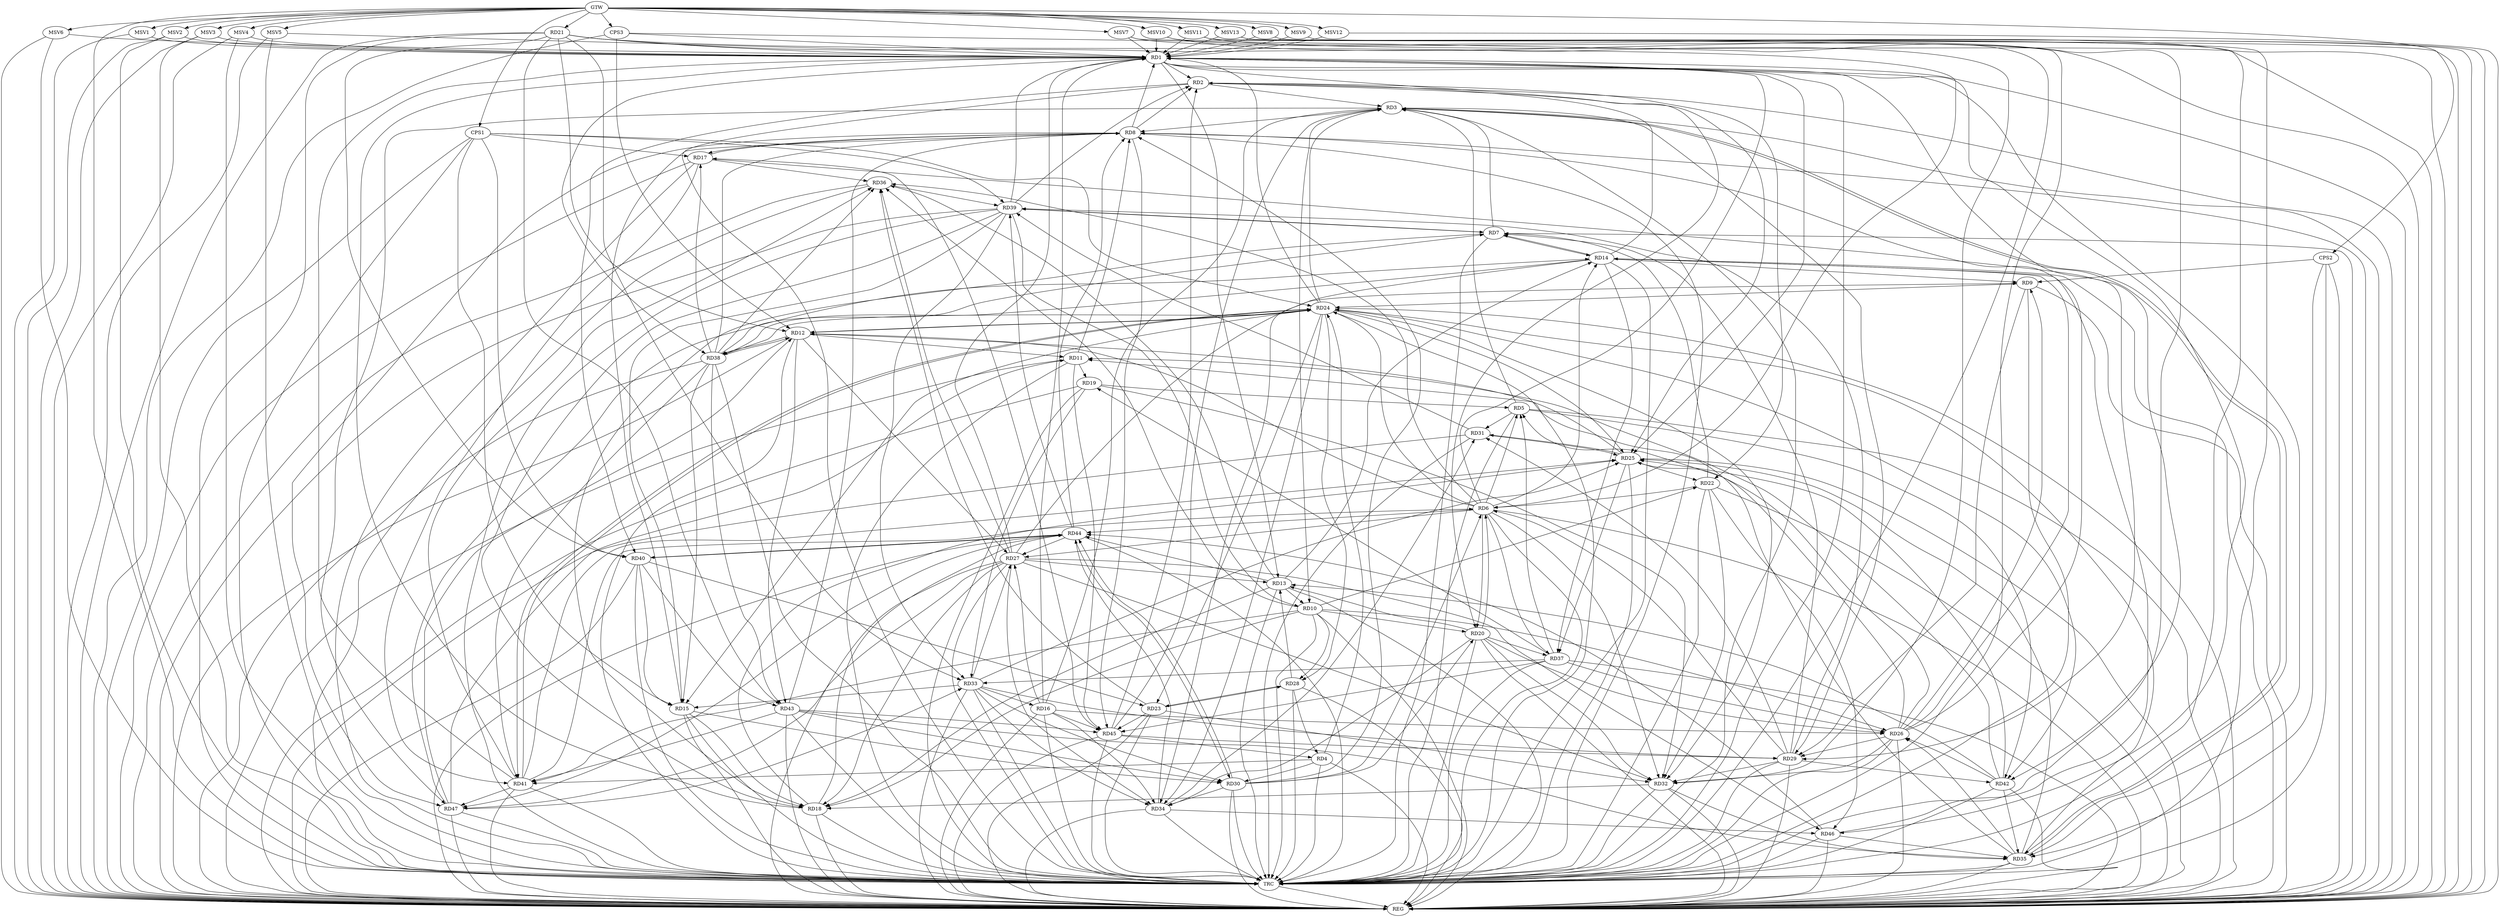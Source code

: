 strict digraph G {
  RD1 [ label="RD1" ];
  RD2 [ label="RD2" ];
  RD3 [ label="RD3" ];
  RD4 [ label="RD4" ];
  RD5 [ label="RD5" ];
  RD6 [ label="RD6" ];
  RD7 [ label="RD7" ];
  RD8 [ label="RD8" ];
  RD9 [ label="RD9" ];
  RD10 [ label="RD10" ];
  RD11 [ label="RD11" ];
  RD12 [ label="RD12" ];
  RD13 [ label="RD13" ];
  RD14 [ label="RD14" ];
  RD15 [ label="RD15" ];
  RD16 [ label="RD16" ];
  RD17 [ label="RD17" ];
  RD18 [ label="RD18" ];
  RD19 [ label="RD19" ];
  RD20 [ label="RD20" ];
  RD21 [ label="RD21" ];
  RD22 [ label="RD22" ];
  RD23 [ label="RD23" ];
  RD24 [ label="RD24" ];
  RD25 [ label="RD25" ];
  RD26 [ label="RD26" ];
  RD27 [ label="RD27" ];
  RD28 [ label="RD28" ];
  RD29 [ label="RD29" ];
  RD30 [ label="RD30" ];
  RD31 [ label="RD31" ];
  RD32 [ label="RD32" ];
  RD33 [ label="RD33" ];
  RD34 [ label="RD34" ];
  RD35 [ label="RD35" ];
  RD36 [ label="RD36" ];
  RD37 [ label="RD37" ];
  RD38 [ label="RD38" ];
  RD39 [ label="RD39" ];
  RD40 [ label="RD40" ];
  RD41 [ label="RD41" ];
  RD42 [ label="RD42" ];
  RD43 [ label="RD43" ];
  RD44 [ label="RD44" ];
  RD45 [ label="RD45" ];
  RD46 [ label="RD46" ];
  RD47 [ label="RD47" ];
  CPS1 [ label="CPS1" ];
  CPS2 [ label="CPS2" ];
  CPS3 [ label="CPS3" ];
  GTW [ label="GTW" ];
  REG [ label="REG" ];
  TRC [ label="TRC" ];
  MSV1 [ label="MSV1" ];
  MSV2 [ label="MSV2" ];
  MSV3 [ label="MSV3" ];
  MSV4 [ label="MSV4" ];
  MSV5 [ label="MSV5" ];
  MSV6 [ label="MSV6" ];
  MSV7 [ label="MSV7" ];
  MSV8 [ label="MSV8" ];
  MSV9 [ label="MSV9" ];
  MSV10 [ label="MSV10" ];
  MSV11 [ label="MSV11" ];
  MSV12 [ label="MSV12" ];
  MSV13 [ label="MSV13" ];
  RD1 -> RD2;
  RD6 -> RD1;
  RD8 -> RD1;
  RD1 -> RD13;
  RD16 -> RD1;
  RD18 -> RD1;
  RD1 -> RD20;
  RD21 -> RD1;
  RD24 -> RD1;
  RD1 -> RD25;
  RD27 -> RD1;
  RD1 -> RD29;
  RD1 -> RD35;
  RD1 -> RD38;
  RD39 -> RD1;
  RD41 -> RD1;
  RD1 -> RD46;
  RD2 -> RD3;
  RD8 -> RD2;
  RD14 -> RD2;
  RD2 -> RD22;
  RD2 -> RD25;
  RD39 -> RD2;
  RD2 -> RD40;
  RD45 -> RD2;
  RD5 -> RD3;
  RD7 -> RD3;
  RD3 -> RD8;
  RD3 -> RD10;
  RD16 -> RD3;
  RD24 -> RD3;
  RD3 -> RD29;
  RD3 -> RD35;
  RD35 -> RD3;
  RD45 -> RD3;
  RD3 -> RD47;
  RD4 -> RD24;
  RD28 -> RD4;
  RD4 -> RD30;
  RD4 -> RD41;
  RD45 -> RD4;
  RD6 -> RD5;
  RD19 -> RD5;
  RD26 -> RD5;
  RD5 -> RD31;
  RD37 -> RD5;
  RD5 -> RD42;
  RD6 -> RD12;
  RD6 -> RD14;
  RD6 -> RD20;
  RD20 -> RD6;
  RD21 -> RD6;
  RD22 -> RD6;
  RD6 -> RD24;
  RD6 -> RD27;
  RD29 -> RD6;
  RD30 -> RD6;
  RD6 -> RD32;
  RD6 -> RD36;
  RD6 -> RD37;
  RD41 -> RD6;
  RD6 -> RD44;
  RD7 -> RD14;
  RD14 -> RD7;
  RD7 -> RD18;
  RD22 -> RD7;
  RD29 -> RD7;
  RD38 -> RD7;
  RD7 -> RD39;
  RD39 -> RD7;
  RD11 -> RD8;
  RD15 -> RD8;
  RD8 -> RD17;
  RD17 -> RD8;
  RD26 -> RD8;
  RD30 -> RD8;
  RD38 -> RD8;
  RD43 -> RD8;
  RD44 -> RD8;
  RD8 -> RD45;
  RD8 -> RD47;
  RD14 -> RD9;
  RD9 -> RD24;
  RD26 -> RD9;
  RD27 -> RD9;
  RD9 -> RD29;
  RD13 -> RD10;
  RD10 -> RD18;
  RD10 -> RD20;
  RD10 -> RD22;
  RD10 -> RD26;
  RD10 -> RD28;
  RD10 -> RD36;
  RD39 -> RD10;
  RD10 -> RD41;
  RD12 -> RD11;
  RD11 -> RD19;
  RD35 -> RD11;
  RD42 -> RD11;
  RD11 -> RD45;
  RD47 -> RD11;
  RD21 -> RD12;
  RD12 -> RD24;
  RD24 -> RD12;
  RD25 -> RD12;
  RD12 -> RD27;
  RD12 -> RD38;
  RD38 -> RD12;
  RD12 -> RD43;
  RD47 -> RD12;
  RD13 -> RD14;
  RD13 -> RD18;
  RD20 -> RD13;
  RD27 -> RD13;
  RD28 -> RD13;
  RD13 -> RD36;
  RD42 -> RD13;
  RD13 -> RD44;
  RD26 -> RD14;
  RD14 -> RD34;
  RD14 -> RD37;
  RD14 -> RD38;
  RD46 -> RD14;
  RD47 -> RD14;
  RD15 -> RD18;
  RD24 -> RD15;
  RD15 -> RD30;
  RD33 -> RD15;
  RD38 -> RD15;
  RD39 -> RD15;
  RD40 -> RD15;
  RD16 -> RD26;
  RD16 -> RD27;
  RD33 -> RD16;
  RD16 -> RD34;
  RD16 -> RD45;
  RD17 -> RD36;
  RD38 -> RD17;
  RD17 -> RD41;
  RD17 -> RD42;
  RD45 -> RD17;
  RD18 -> RD25;
  RD27 -> RD18;
  RD32 -> RD18;
  RD39 -> RD18;
  RD18 -> RD44;
  RD19 -> RD32;
  RD19 -> RD33;
  RD37 -> RD19;
  RD20 -> RD26;
  RD30 -> RD20;
  RD20 -> RD32;
  RD20 -> RD34;
  RD20 -> RD37;
  RD21 -> RD32;
  RD21 -> RD33;
  RD21 -> RD40;
  RD21 -> RD43;
  RD25 -> RD22;
  RD22 -> RD32;
  RD22 -> RD46;
  RD24 -> RD23;
  RD23 -> RD28;
  RD28 -> RD23;
  RD23 -> RD32;
  RD23 -> RD36;
  RD40 -> RD23;
  RD23 -> RD45;
  RD24 -> RD25;
  RD24 -> RD28;
  RD24 -> RD32;
  RD24 -> RD34;
  RD35 -> RD24;
  RD24 -> RD38;
  RD24 -> RD41;
  RD41 -> RD24;
  RD24 -> RD42;
  RD26 -> RD25;
  RD25 -> RD31;
  RD31 -> RD25;
  RD33 -> RD25;
  RD35 -> RD25;
  RD25 -> RD37;
  RD41 -> RD25;
  RD42 -> RD25;
  RD26 -> RD29;
  RD26 -> RD32;
  RD35 -> RD26;
  RD37 -> RD26;
  RD42 -> RD26;
  RD27 -> RD32;
  RD33 -> RD27;
  RD27 -> RD34;
  RD27 -> RD36;
  RD44 -> RD27;
  RD27 -> RD46;
  RD27 -> RD47;
  RD29 -> RD31;
  RD29 -> RD32;
  RD33 -> RD29;
  RD29 -> RD39;
  RD29 -> RD42;
  RD45 -> RD29;
  RD33 -> RD30;
  RD30 -> RD34;
  RD43 -> RD30;
  RD30 -> RD44;
  RD44 -> RD30;
  RD34 -> RD31;
  RD31 -> RD39;
  RD32 -> RD35;
  RD33 -> RD34;
  RD37 -> RD33;
  RD39 -> RD33;
  RD47 -> RD33;
  RD34 -> RD44;
  RD34 -> RD46;
  RD42 -> RD35;
  RD43 -> RD35;
  RD46 -> RD35;
  RD38 -> RD36;
  RD36 -> RD39;
  RD41 -> RD36;
  RD37 -> RD45;
  RD38 -> RD41;
  RD38 -> RD43;
  RD44 -> RD39;
  RD40 -> RD43;
  RD40 -> RD44;
  RD44 -> RD40;
  RD43 -> RD41;
  RD41 -> RD47;
  RD43 -> RD45;
  RD46 -> RD44;
  RD44 -> RD47;
  CPS1 -> RD17;
  CPS1 -> RD39;
  CPS1 -> RD40;
  CPS1 -> RD15;
  CPS1 -> RD24;
  CPS2 -> RD35;
  CPS2 -> RD9;
  CPS3 -> RD12;
  CPS3 -> RD1;
  GTW -> RD21;
  GTW -> CPS1;
  GTW -> CPS2;
  GTW -> CPS3;
  RD1 -> REG;
  RD2 -> REG;
  RD3 -> REG;
  RD4 -> REG;
  RD5 -> REG;
  RD6 -> REG;
  RD7 -> REG;
  RD8 -> REG;
  RD9 -> REG;
  RD10 -> REG;
  RD11 -> REG;
  RD12 -> REG;
  RD13 -> REG;
  RD14 -> REG;
  RD15 -> REG;
  RD16 -> REG;
  RD17 -> REG;
  RD18 -> REG;
  RD19 -> REG;
  RD20 -> REG;
  RD21 -> REG;
  RD22 -> REG;
  RD23 -> REG;
  RD24 -> REG;
  RD25 -> REG;
  RD26 -> REG;
  RD27 -> REG;
  RD28 -> REG;
  RD29 -> REG;
  RD30 -> REG;
  RD31 -> REG;
  RD32 -> REG;
  RD33 -> REG;
  RD34 -> REG;
  RD35 -> REG;
  RD36 -> REG;
  RD37 -> REG;
  RD38 -> REG;
  RD39 -> REG;
  RD40 -> REG;
  RD41 -> REG;
  RD42 -> REG;
  RD43 -> REG;
  RD44 -> REG;
  RD45 -> REG;
  RD46 -> REG;
  RD47 -> REG;
  CPS1 -> REG;
  CPS2 -> REG;
  CPS3 -> REG;
  RD1 -> TRC;
  RD2 -> TRC;
  RD3 -> TRC;
  RD4 -> TRC;
  RD5 -> TRC;
  RD6 -> TRC;
  RD7 -> TRC;
  RD8 -> TRC;
  RD9 -> TRC;
  RD10 -> TRC;
  RD11 -> TRC;
  RD12 -> TRC;
  RD13 -> TRC;
  RD14 -> TRC;
  RD15 -> TRC;
  RD16 -> TRC;
  RD17 -> TRC;
  RD18 -> TRC;
  RD19 -> TRC;
  RD20 -> TRC;
  RD21 -> TRC;
  RD22 -> TRC;
  RD23 -> TRC;
  RD24 -> TRC;
  RD25 -> TRC;
  RD26 -> TRC;
  RD27 -> TRC;
  RD28 -> TRC;
  RD29 -> TRC;
  RD30 -> TRC;
  RD31 -> TRC;
  RD32 -> TRC;
  RD33 -> TRC;
  RD34 -> TRC;
  RD35 -> TRC;
  RD36 -> TRC;
  RD37 -> TRC;
  RD38 -> TRC;
  RD39 -> TRC;
  RD40 -> TRC;
  RD41 -> TRC;
  RD42 -> TRC;
  RD43 -> TRC;
  RD44 -> TRC;
  RD45 -> TRC;
  RD46 -> TRC;
  RD47 -> TRC;
  CPS1 -> TRC;
  CPS2 -> TRC;
  CPS3 -> TRC;
  GTW -> TRC;
  TRC -> REG;
  MSV1 -> RD1;
  MSV2 -> RD1;
  MSV3 -> RD1;
  MSV4 -> RD1;
  MSV5 -> RD1;
  GTW -> MSV1;
  MSV1 -> REG;
  GTW -> MSV2;
  MSV2 -> REG;
  MSV2 -> TRC;
  GTW -> MSV3;
  MSV3 -> REG;
  MSV3 -> TRC;
  GTW -> MSV4;
  MSV4 -> REG;
  MSV4 -> TRC;
  GTW -> MSV5;
  MSV5 -> REG;
  MSV5 -> TRC;
  MSV6 -> RD1;
  MSV7 -> RD1;
  GTW -> MSV6;
  MSV6 -> REG;
  MSV6 -> TRC;
  GTW -> MSV7;
  MSV7 -> REG;
  MSV7 -> TRC;
  MSV8 -> RD1;
  MSV9 -> RD1;
  MSV10 -> RD1;
  GTW -> MSV8;
  MSV8 -> REG;
  GTW -> MSV9;
  MSV9 -> REG;
  GTW -> MSV10;
  MSV10 -> REG;
  MSV10 -> TRC;
  MSV11 -> RD1;
  GTW -> MSV11;
  MSV11 -> REG;
  MSV11 -> TRC;
  MSV12 -> RD1;
  MSV13 -> RD1;
  GTW -> MSV12;
  MSV12 -> REG;
  GTW -> MSV13;
  MSV13 -> REG;
  MSV13 -> TRC;
}
